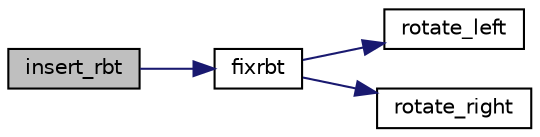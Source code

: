 digraph "insert_rbt"
{
  edge [fontname="Helvetica",fontsize="10",labelfontname="Helvetica",labelfontsize="10"];
  node [fontname="Helvetica",fontsize="10",shape=record];
  rankdir="LR";
  Node26 [label="insert_rbt",height=0.2,width=0.4,color="black", fillcolor="grey75", style="filled", fontcolor="black"];
  Node26 -> Node27 [color="midnightblue",fontsize="10",style="solid",fontname="Helvetica"];
  Node27 [label="fixrbt",height=0.2,width=0.4,color="black", fillcolor="white", style="filled",URL="$problem__1_8c_09_09.html#af4fc9659bda02ecdccba8ecb55a3e971"];
  Node27 -> Node28 [color="midnightblue",fontsize="10",style="solid",fontname="Helvetica"];
  Node28 [label="rotate_left",height=0.2,width=0.4,color="black", fillcolor="white", style="filled",URL="$problem__1_8c_09_09.html#a1579ad62b8407bdd8785ba8fe0124d8c"];
  Node27 -> Node29 [color="midnightblue",fontsize="10",style="solid",fontname="Helvetica"];
  Node29 [label="rotate_right",height=0.2,width=0.4,color="black", fillcolor="white", style="filled",URL="$problem__1_8c_09_09.html#a51571a655c2981337fb8acf35cc36f2f"];
}
